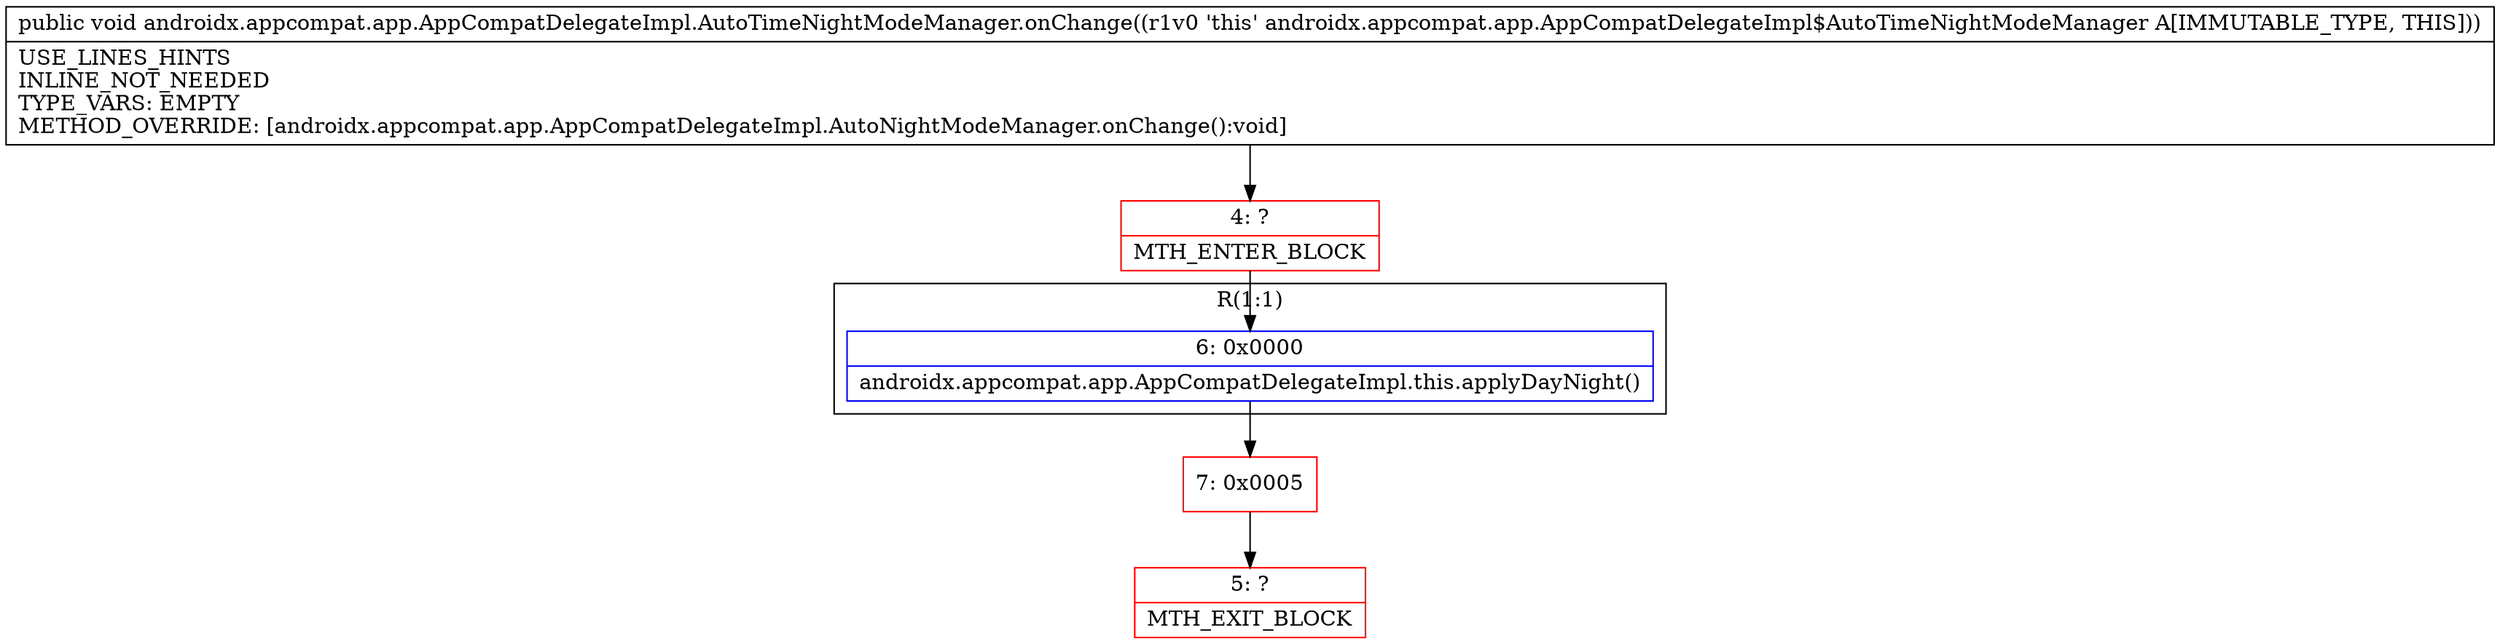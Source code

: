 digraph "CFG forandroidx.appcompat.app.AppCompatDelegateImpl.AutoTimeNightModeManager.onChange()V" {
subgraph cluster_Region_884556930 {
label = "R(1:1)";
node [shape=record,color=blue];
Node_6 [shape=record,label="{6\:\ 0x0000|androidx.appcompat.app.AppCompatDelegateImpl.this.applyDayNight()\l}"];
}
Node_4 [shape=record,color=red,label="{4\:\ ?|MTH_ENTER_BLOCK\l}"];
Node_7 [shape=record,color=red,label="{7\:\ 0x0005}"];
Node_5 [shape=record,color=red,label="{5\:\ ?|MTH_EXIT_BLOCK\l}"];
MethodNode[shape=record,label="{public void androidx.appcompat.app.AppCompatDelegateImpl.AutoTimeNightModeManager.onChange((r1v0 'this' androidx.appcompat.app.AppCompatDelegateImpl$AutoTimeNightModeManager A[IMMUTABLE_TYPE, THIS]))  | USE_LINES_HINTS\lINLINE_NOT_NEEDED\lTYPE_VARS: EMPTY\lMETHOD_OVERRIDE: [androidx.appcompat.app.AppCompatDelegateImpl.AutoNightModeManager.onChange():void]\l}"];
MethodNode -> Node_4;Node_6 -> Node_7;
Node_4 -> Node_6;
Node_7 -> Node_5;
}

